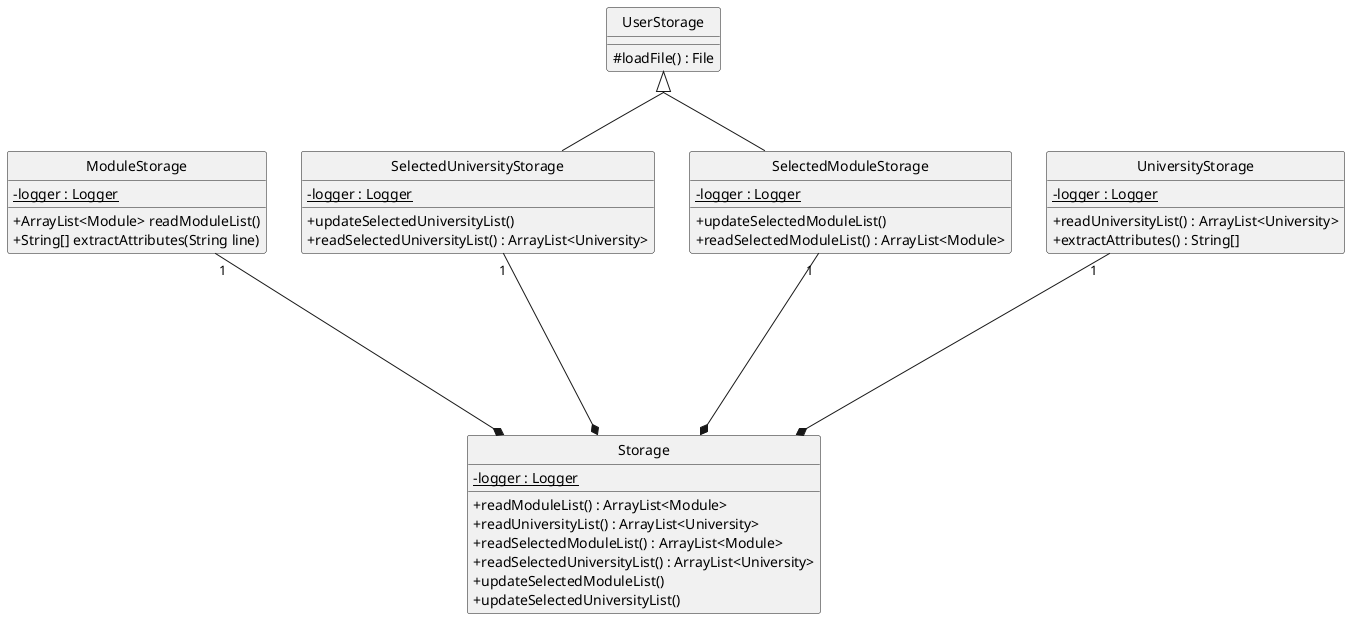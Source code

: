 @startuml
hide circle
skinparam classAttributeIconSize 0
skinparam groupInheritance 2

ModuleStorage "1" ----* Storage
    ModuleStorage : - {static} logger : Logger

    ModuleStorage : + ArrayList<Module> readModuleList()
    ModuleStorage : + String[] extractAttributes(String line)

UserStorage <|-- SelectedUniversityStorage
SelectedUniversityStorage "1" ----* Storage
    SelectedUniversityStorage : - {static} logger : Logger
    SelectedUniversityStorage : + updateSelectedUniversityList()
    SelectedUniversityStorage : + readSelectedUniversityList() : ArrayList<University>

UserStorage <|-- SelectedModuleStorage
SelectedModuleStorage "1" ----* Storage
    SelectedModuleStorage : - {static} logger : Logger
    SelectedModuleStorage : + updateSelectedModuleList()
    SelectedModuleStorage : + readSelectedModuleList() : ArrayList<Module>

UniversityStorage "1" ----* Storage
    UniversityStorage : - {static} logger : Logger
    UniversityStorage : + readUniversityList() : ArrayList<University>
    UniversityStorage : + extractAttributes() : String[]

class UserStorage {
    # loadFile() : File
}
class Storage {
    - {static} logger : Logger

    + readModuleList() : ArrayList<Module>
    + readUniversityList() : ArrayList<University>
    + readSelectedModuleList() : ArrayList<Module>
    + readSelectedUniversityList() : ArrayList<University>
    + updateSelectedModuleList()
    + updateSelectedUniversityList()
}
@enduml